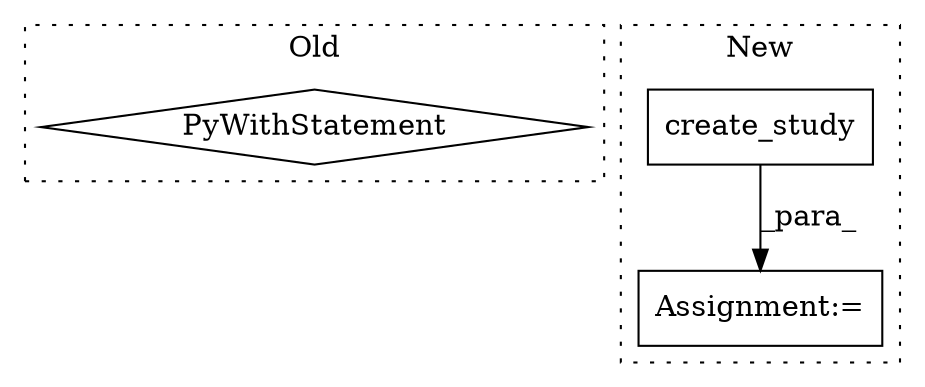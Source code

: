 digraph G {
subgraph cluster0 {
1 [label="PyWithStatement" a="104" s="19559,19626" l="10,2" shape="diamond"];
label = "Old";
style="dotted";
}
subgraph cluster1 {
2 [label="create_study" a="32" s="19620" l="14" shape="box"];
3 [label="Assignment:=" a="7" s="19612" l="1" shape="box"];
label = "New";
style="dotted";
}
2 -> 3 [label="_para_"];
}
